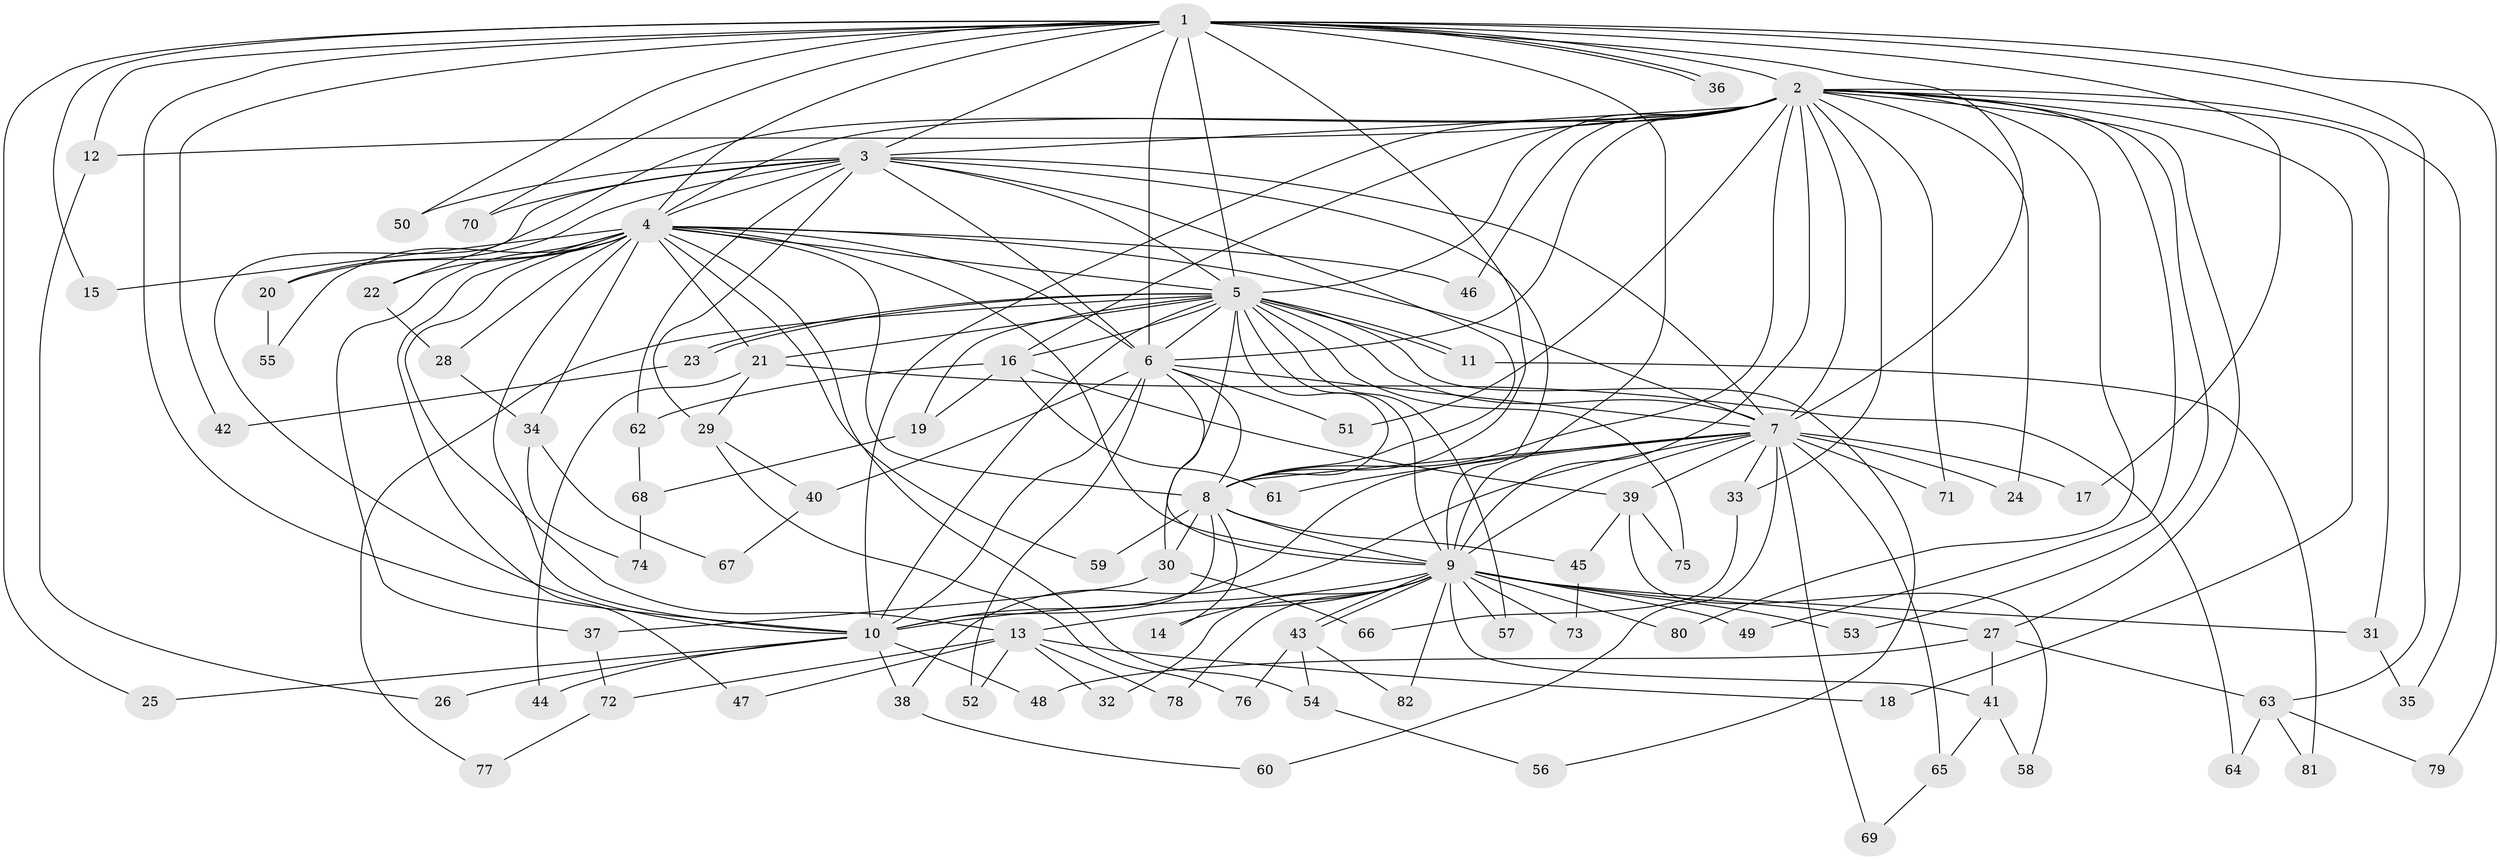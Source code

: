 // Generated by graph-tools (version 1.1) at 2025/35/03/09/25 02:35:08]
// undirected, 82 vertices, 189 edges
graph export_dot {
graph [start="1"]
  node [color=gray90,style=filled];
  1;
  2;
  3;
  4;
  5;
  6;
  7;
  8;
  9;
  10;
  11;
  12;
  13;
  14;
  15;
  16;
  17;
  18;
  19;
  20;
  21;
  22;
  23;
  24;
  25;
  26;
  27;
  28;
  29;
  30;
  31;
  32;
  33;
  34;
  35;
  36;
  37;
  38;
  39;
  40;
  41;
  42;
  43;
  44;
  45;
  46;
  47;
  48;
  49;
  50;
  51;
  52;
  53;
  54;
  55;
  56;
  57;
  58;
  59;
  60;
  61;
  62;
  63;
  64;
  65;
  66;
  67;
  68;
  69;
  70;
  71;
  72;
  73;
  74;
  75;
  76;
  77;
  78;
  79;
  80;
  81;
  82;
  1 -- 2;
  1 -- 3;
  1 -- 4;
  1 -- 5;
  1 -- 6;
  1 -- 7;
  1 -- 8;
  1 -- 9;
  1 -- 10;
  1 -- 12;
  1 -- 15;
  1 -- 17;
  1 -- 25;
  1 -- 36;
  1 -- 36;
  1 -- 42;
  1 -- 50;
  1 -- 63;
  1 -- 70;
  1 -- 79;
  2 -- 3;
  2 -- 4;
  2 -- 5;
  2 -- 6;
  2 -- 7;
  2 -- 8;
  2 -- 9;
  2 -- 10;
  2 -- 12;
  2 -- 16;
  2 -- 18;
  2 -- 22;
  2 -- 24;
  2 -- 27;
  2 -- 31;
  2 -- 33;
  2 -- 35;
  2 -- 46;
  2 -- 49;
  2 -- 51;
  2 -- 53;
  2 -- 71;
  2 -- 80;
  3 -- 4;
  3 -- 5;
  3 -- 6;
  3 -- 7;
  3 -- 8;
  3 -- 9;
  3 -- 10;
  3 -- 20;
  3 -- 29;
  3 -- 50;
  3 -- 62;
  3 -- 70;
  4 -- 5;
  4 -- 6;
  4 -- 7;
  4 -- 8;
  4 -- 9;
  4 -- 10;
  4 -- 13;
  4 -- 15;
  4 -- 20;
  4 -- 21;
  4 -- 22;
  4 -- 28;
  4 -- 34;
  4 -- 37;
  4 -- 46;
  4 -- 47;
  4 -- 54;
  4 -- 55;
  4 -- 59;
  5 -- 6;
  5 -- 7;
  5 -- 8;
  5 -- 9;
  5 -- 10;
  5 -- 11;
  5 -- 11;
  5 -- 16;
  5 -- 19;
  5 -- 21;
  5 -- 23;
  5 -- 23;
  5 -- 30;
  5 -- 56;
  5 -- 57;
  5 -- 75;
  5 -- 77;
  6 -- 7;
  6 -- 8;
  6 -- 9;
  6 -- 10;
  6 -- 40;
  6 -- 51;
  6 -- 52;
  7 -- 8;
  7 -- 9;
  7 -- 10;
  7 -- 17;
  7 -- 24;
  7 -- 33;
  7 -- 38;
  7 -- 39;
  7 -- 60;
  7 -- 61;
  7 -- 65;
  7 -- 69;
  7 -- 71;
  8 -- 9;
  8 -- 10;
  8 -- 14;
  8 -- 30;
  8 -- 45;
  8 -- 59;
  9 -- 10;
  9 -- 13;
  9 -- 14;
  9 -- 27;
  9 -- 31;
  9 -- 32;
  9 -- 41;
  9 -- 43;
  9 -- 43;
  9 -- 49;
  9 -- 53;
  9 -- 57;
  9 -- 73;
  9 -- 78;
  9 -- 80;
  9 -- 82;
  10 -- 25;
  10 -- 26;
  10 -- 38;
  10 -- 44;
  10 -- 48;
  11 -- 81;
  12 -- 26;
  13 -- 18;
  13 -- 32;
  13 -- 47;
  13 -- 52;
  13 -- 72;
  13 -- 78;
  16 -- 19;
  16 -- 39;
  16 -- 61;
  16 -- 62;
  19 -- 68;
  20 -- 55;
  21 -- 29;
  21 -- 44;
  21 -- 64;
  22 -- 28;
  23 -- 42;
  27 -- 41;
  27 -- 48;
  27 -- 63;
  28 -- 34;
  29 -- 40;
  29 -- 76;
  30 -- 37;
  30 -- 66;
  31 -- 35;
  33 -- 66;
  34 -- 67;
  34 -- 74;
  37 -- 72;
  38 -- 60;
  39 -- 45;
  39 -- 58;
  39 -- 75;
  40 -- 67;
  41 -- 58;
  41 -- 65;
  43 -- 54;
  43 -- 76;
  43 -- 82;
  45 -- 73;
  54 -- 56;
  62 -- 68;
  63 -- 64;
  63 -- 79;
  63 -- 81;
  65 -- 69;
  68 -- 74;
  72 -- 77;
}
